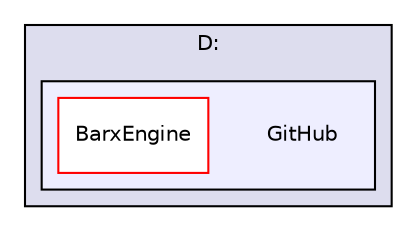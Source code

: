 digraph "D:/GitHub" {
  compound=true
  node [ fontsize="10", fontname="Helvetica"];
  edge [ labelfontsize="10", labelfontname="Helvetica"];
  subgraph clusterdir_275089585c7fc1b5fd5d7d42c69cb1da {
    graph [ bgcolor="#ddddee", pencolor="black", label="D:" fontname="Helvetica", fontsize="10", URL="dir_275089585c7fc1b5fd5d7d42c69cb1da.html"]
  subgraph clusterdir_eb46cee47d59baf2f3d3a9239acb1efa {
    graph [ bgcolor="#eeeeff", pencolor="black", label="" URL="dir_eb46cee47d59baf2f3d3a9239acb1efa.html"];
    dir_eb46cee47d59baf2f3d3a9239acb1efa [shape=plaintext label="GitHub"];
    dir_d3fff91c9b81cf8ed549db0910754548 [shape=box label="BarxEngine" color="red" fillcolor="white" style="filled" URL="dir_d3fff91c9b81cf8ed549db0910754548.html"];
  }
  }
}
